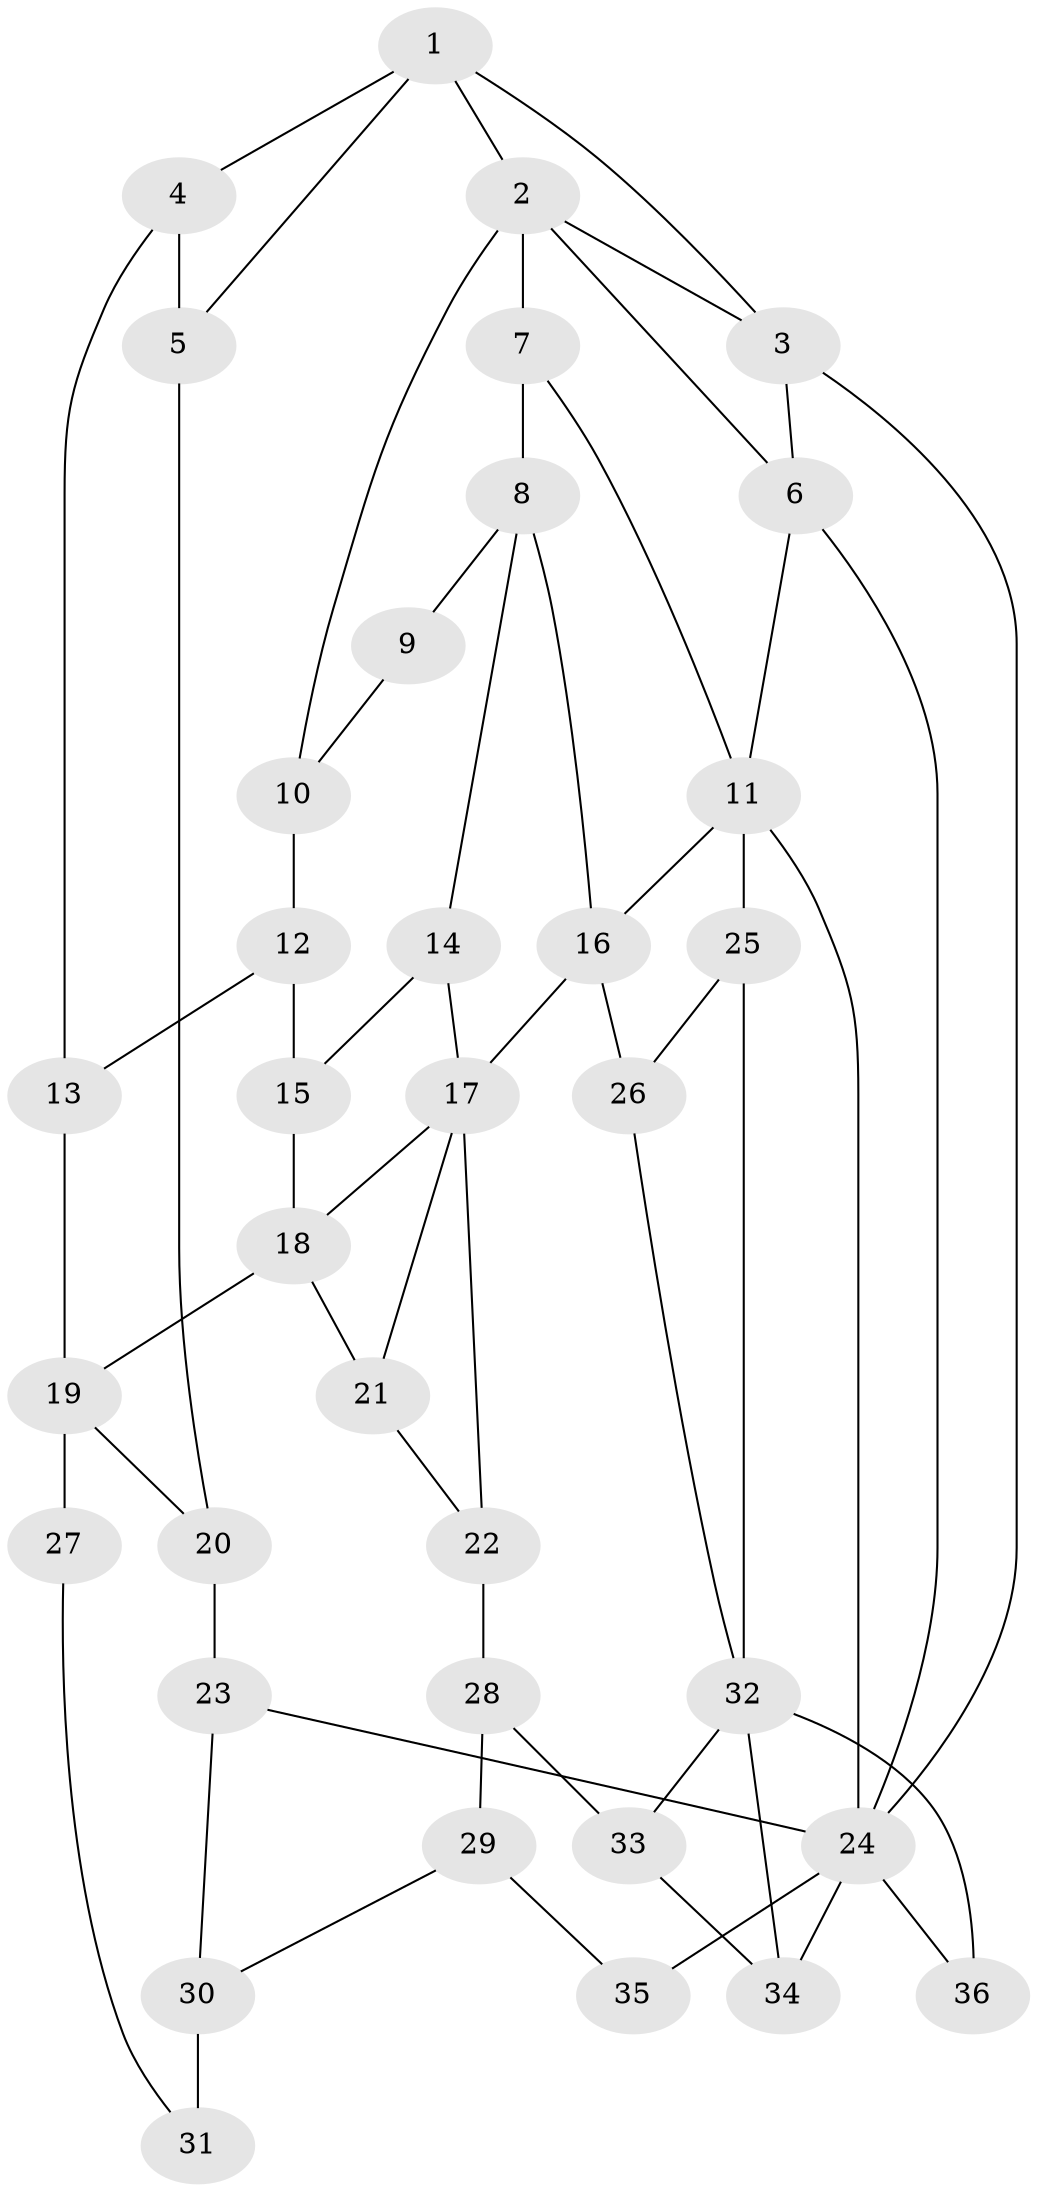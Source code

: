 // original degree distribution, {3: 0.028169014084507043, 4: 0.23943661971830985, 5: 0.5352112676056338, 6: 0.19718309859154928}
// Generated by graph-tools (version 1.1) at 2025/38/03/09/25 02:38:53]
// undirected, 36 vertices, 61 edges
graph export_dot {
graph [start="1"]
  node [color=gray90,style=filled];
  1;
  2;
  3;
  4;
  5;
  6;
  7;
  8;
  9;
  10;
  11;
  12;
  13;
  14;
  15;
  16;
  17;
  18;
  19;
  20;
  21;
  22;
  23;
  24;
  25;
  26;
  27;
  28;
  29;
  30;
  31;
  32;
  33;
  34;
  35;
  36;
  1 -- 2 [weight=1.0];
  1 -- 3 [weight=1.0];
  1 -- 4 [weight=1.0];
  1 -- 5 [weight=1.0];
  2 -- 3 [weight=1.0];
  2 -- 6 [weight=1.0];
  2 -- 7 [weight=1.0];
  2 -- 10 [weight=1.0];
  3 -- 6 [weight=1.0];
  3 -- 24 [weight=1.0];
  4 -- 5 [weight=1.0];
  4 -- 13 [weight=1.0];
  5 -- 20 [weight=1.0];
  6 -- 11 [weight=1.0];
  6 -- 24 [weight=1.0];
  7 -- 8 [weight=2.0];
  7 -- 11 [weight=1.0];
  8 -- 9 [weight=2.0];
  8 -- 14 [weight=1.0];
  8 -- 16 [weight=1.0];
  9 -- 10 [weight=1.0];
  10 -- 12 [weight=1.0];
  11 -- 16 [weight=1.0];
  11 -- 24 [weight=1.0];
  11 -- 25 [weight=2.0];
  12 -- 13 [weight=1.0];
  12 -- 15 [weight=1.0];
  13 -- 19 [weight=1.0];
  14 -- 15 [weight=1.0];
  14 -- 17 [weight=1.0];
  15 -- 18 [weight=1.0];
  16 -- 17 [weight=2.0];
  16 -- 26 [weight=1.0];
  17 -- 18 [weight=1.0];
  17 -- 21 [weight=1.0];
  17 -- 22 [weight=1.0];
  18 -- 19 [weight=2.0];
  18 -- 21 [weight=1.0];
  19 -- 20 [weight=1.0];
  19 -- 27 [weight=2.0];
  20 -- 23 [weight=1.0];
  21 -- 22 [weight=1.0];
  22 -- 28 [weight=1.0];
  23 -- 24 [weight=1.0];
  23 -- 30 [weight=1.0];
  24 -- 34 [weight=1.0];
  24 -- 35 [weight=2.0];
  24 -- 36 [weight=1.0];
  25 -- 26 [weight=1.0];
  25 -- 32 [weight=1.0];
  26 -- 32 [weight=1.0];
  27 -- 31 [weight=2.0];
  28 -- 29 [weight=1.0];
  28 -- 33 [weight=1.0];
  29 -- 30 [weight=1.0];
  29 -- 35 [weight=1.0];
  30 -- 31 [weight=4.0];
  32 -- 33 [weight=1.0];
  32 -- 34 [weight=1.0];
  32 -- 36 [weight=2.0];
  33 -- 34 [weight=1.0];
}
